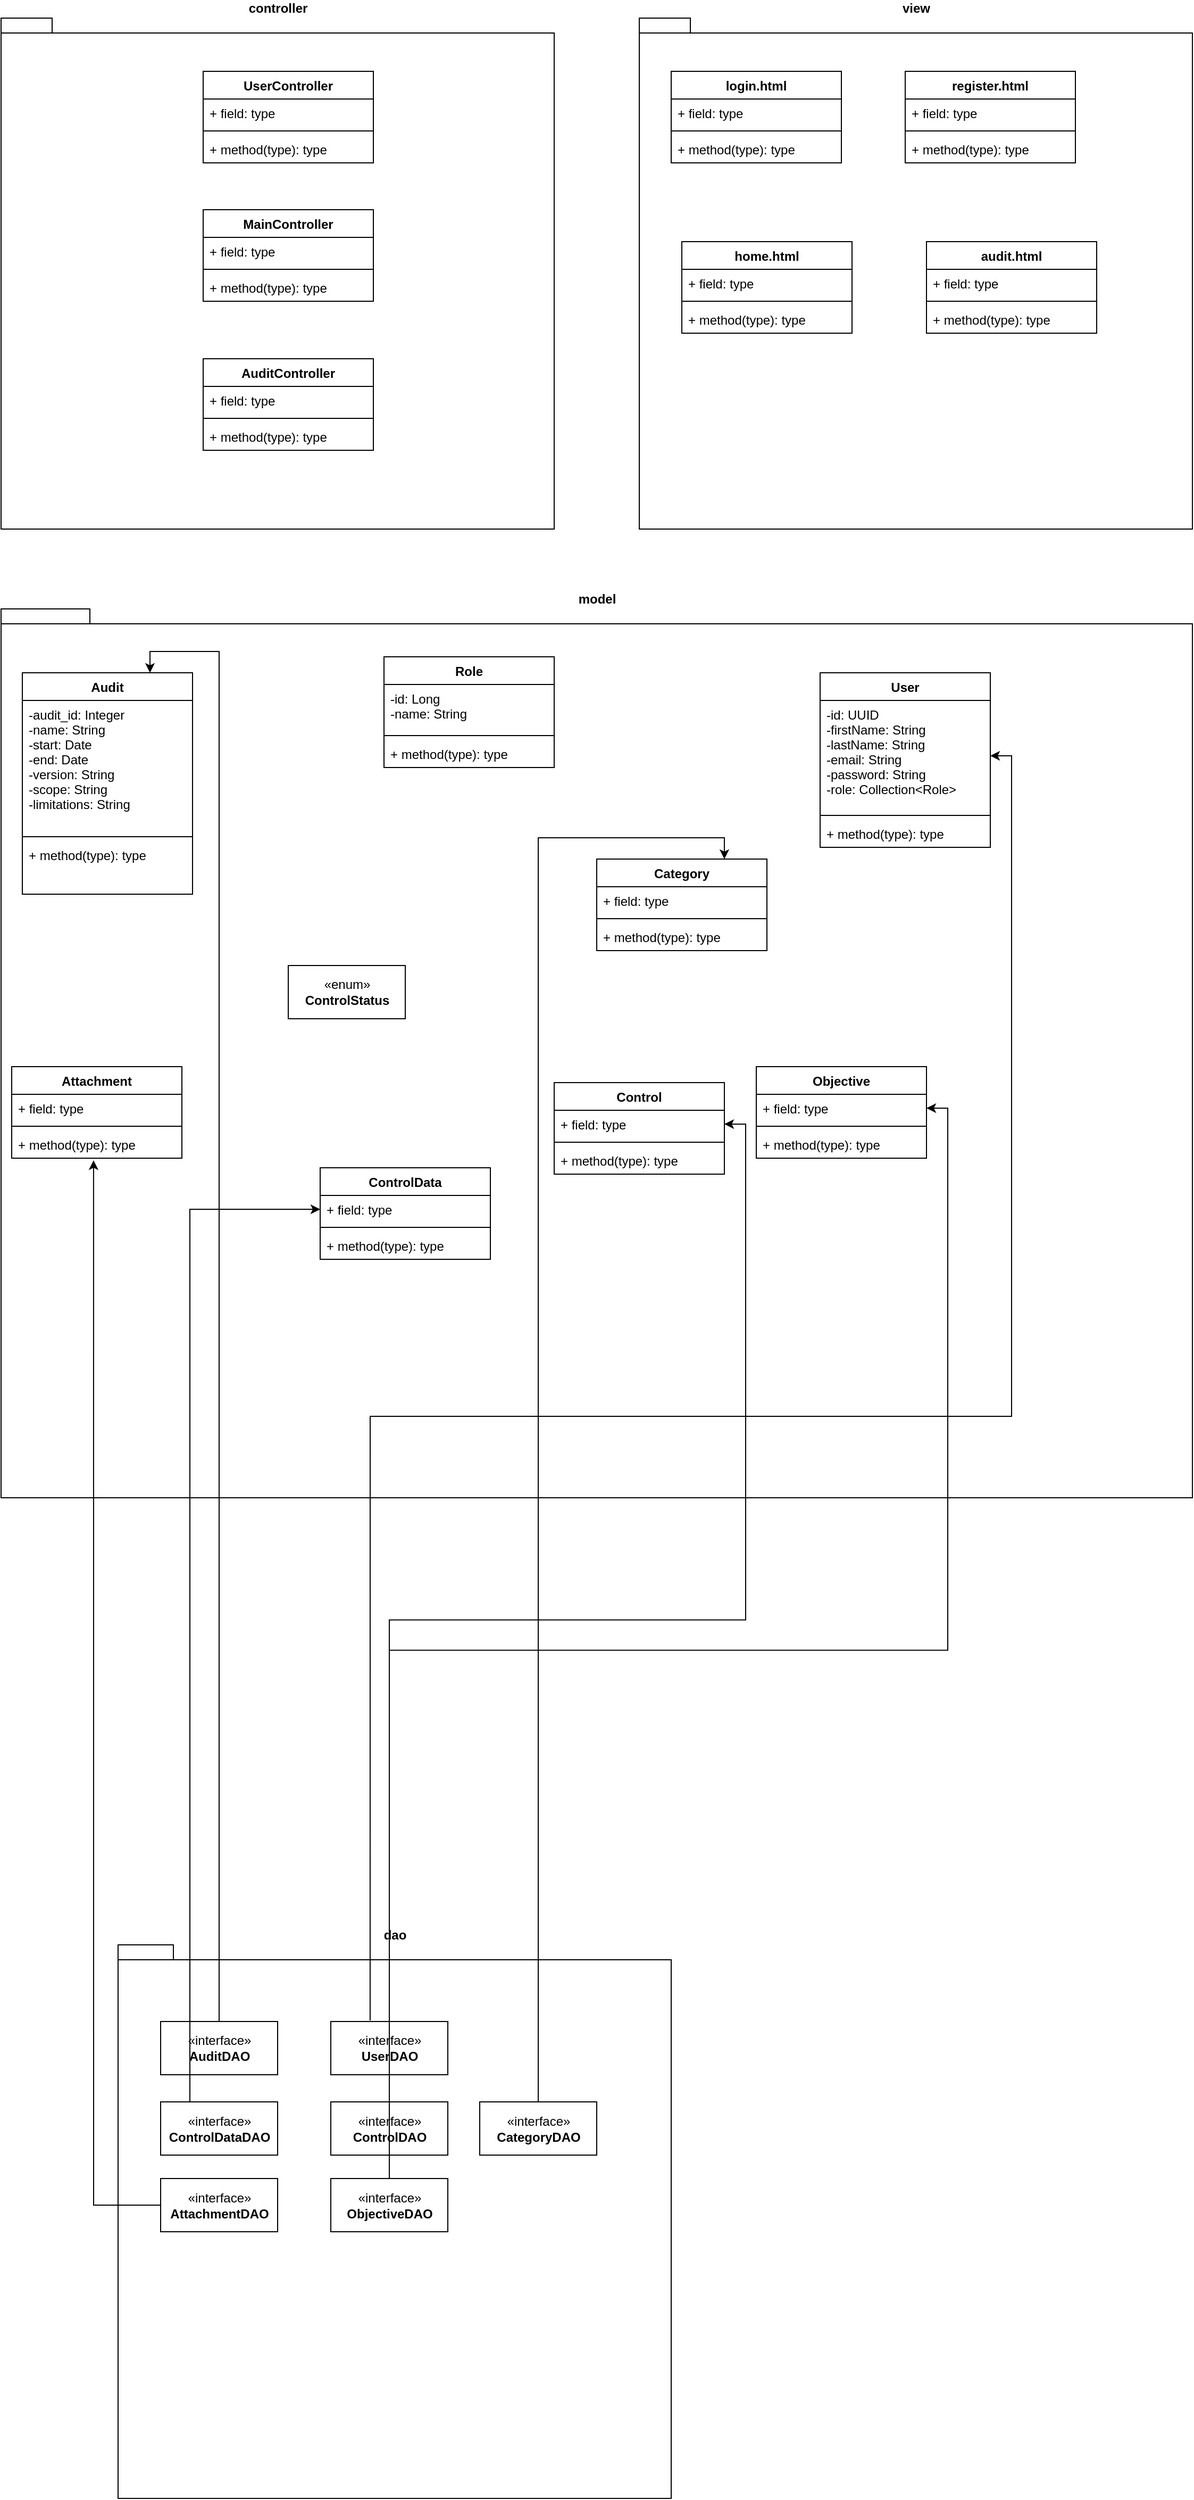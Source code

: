 <mxfile version="14.6.6" type="github">
  <diagram id="kV6jJbXeaDeTd83aYg1n" name="Page-1">
    <mxGraphModel dx="1221" dy="1813" grid="1" gridSize="10" guides="1" tooltips="1" connect="1" arrows="1" fold="1" page="1" pageScale="1" pageWidth="1000" pageHeight="1169" math="0" shadow="0">
      <root>
        <mxCell id="0" />
        <mxCell id="1" parent="0" />
        <mxCell id="TGRPY4SG1-P_DePeZXBi-2" value="&lt;div&gt;model&lt;/div&gt;" style="shape=folder;fontStyle=1;spacingTop=10;tabWidth=40;tabHeight=14;tabPosition=left;html=1;labelPosition=center;verticalLabelPosition=top;align=center;verticalAlign=bottom;horizontal=1;" parent="1" vertex="1">
          <mxGeometry x="40" y="315" width="1120" height="835" as="geometry" />
        </mxCell>
        <mxCell id="TGRPY4SG1-P_DePeZXBi-5" value="&lt;div&gt;dao&lt;/div&gt;" style="shape=folder;fontStyle=1;spacingTop=10;tabWidth=40;tabHeight=14;tabPosition=left;html=1;labelPosition=center;verticalLabelPosition=top;align=center;verticalAlign=bottom;horizontal=1;" parent="1" vertex="1">
          <mxGeometry x="150" y="1570" width="520" height="520" as="geometry" />
        </mxCell>
        <mxCell id="TGRPY4SG1-P_DePeZXBi-6" value="&lt;div&gt;controller&lt;/div&gt;" style="shape=folder;fontStyle=1;spacingTop=10;tabWidth=40;tabHeight=14;tabPosition=left;html=1;labelPosition=center;verticalLabelPosition=top;align=center;verticalAlign=bottom;horizontal=1;" parent="1" vertex="1">
          <mxGeometry x="40" y="-240" width="520" height="480" as="geometry" />
        </mxCell>
        <mxCell id="TGRPY4SG1-P_DePeZXBi-7" value="view" style="shape=folder;fontStyle=1;spacingTop=10;tabWidth=40;tabHeight=14;tabPosition=left;html=1;labelPosition=center;verticalLabelPosition=top;align=center;verticalAlign=bottom;horizontal=1;" parent="1" vertex="1">
          <mxGeometry x="640" y="-240" width="520" height="480" as="geometry" />
        </mxCell>
        <mxCell id="TGRPY4SG1-P_DePeZXBi-8" value="AuditController" style="swimlane;fontStyle=1;align=center;verticalAlign=top;childLayout=stackLayout;horizontal=1;startSize=26;horizontalStack=0;resizeParent=1;resizeParentMax=0;resizeLast=0;collapsible=1;marginBottom=0;" parent="1" vertex="1">
          <mxGeometry x="230" y="80" width="160" height="86" as="geometry" />
        </mxCell>
        <mxCell id="TGRPY4SG1-P_DePeZXBi-9" value="+ field: type" style="text;strokeColor=none;fillColor=none;align=left;verticalAlign=top;spacingLeft=4;spacingRight=4;overflow=hidden;rotatable=0;points=[[0,0.5],[1,0.5]];portConstraint=eastwest;" parent="TGRPY4SG1-P_DePeZXBi-8" vertex="1">
          <mxGeometry y="26" width="160" height="26" as="geometry" />
        </mxCell>
        <mxCell id="TGRPY4SG1-P_DePeZXBi-10" value="" style="line;strokeWidth=1;fillColor=none;align=left;verticalAlign=middle;spacingTop=-1;spacingLeft=3;spacingRight=3;rotatable=0;labelPosition=right;points=[];portConstraint=eastwest;" parent="TGRPY4SG1-P_DePeZXBi-8" vertex="1">
          <mxGeometry y="52" width="160" height="8" as="geometry" />
        </mxCell>
        <mxCell id="TGRPY4SG1-P_DePeZXBi-11" value="+ method(type): type" style="text;strokeColor=none;fillColor=none;align=left;verticalAlign=top;spacingLeft=4;spacingRight=4;overflow=hidden;rotatable=0;points=[[0,0.5],[1,0.5]];portConstraint=eastwest;" parent="TGRPY4SG1-P_DePeZXBi-8" vertex="1">
          <mxGeometry y="60" width="160" height="26" as="geometry" />
        </mxCell>
        <mxCell id="TGRPY4SG1-P_DePeZXBi-12" value="MainController&#xa;" style="swimlane;fontStyle=1;align=center;verticalAlign=top;childLayout=stackLayout;horizontal=1;startSize=26;horizontalStack=0;resizeParent=1;resizeParentMax=0;resizeLast=0;collapsible=1;marginBottom=0;" parent="1" vertex="1">
          <mxGeometry x="230" y="-60" width="160" height="86" as="geometry" />
        </mxCell>
        <mxCell id="TGRPY4SG1-P_DePeZXBi-13" value="+ field: type" style="text;strokeColor=none;fillColor=none;align=left;verticalAlign=top;spacingLeft=4;spacingRight=4;overflow=hidden;rotatable=0;points=[[0,0.5],[1,0.5]];portConstraint=eastwest;" parent="TGRPY4SG1-P_DePeZXBi-12" vertex="1">
          <mxGeometry y="26" width="160" height="26" as="geometry" />
        </mxCell>
        <mxCell id="TGRPY4SG1-P_DePeZXBi-14" value="" style="line;strokeWidth=1;fillColor=none;align=left;verticalAlign=middle;spacingTop=-1;spacingLeft=3;spacingRight=3;rotatable=0;labelPosition=right;points=[];portConstraint=eastwest;" parent="TGRPY4SG1-P_DePeZXBi-12" vertex="1">
          <mxGeometry y="52" width="160" height="8" as="geometry" />
        </mxCell>
        <mxCell id="TGRPY4SG1-P_DePeZXBi-15" value="+ method(type): type" style="text;strokeColor=none;fillColor=none;align=left;verticalAlign=top;spacingLeft=4;spacingRight=4;overflow=hidden;rotatable=0;points=[[0,0.5],[1,0.5]];portConstraint=eastwest;" parent="TGRPY4SG1-P_DePeZXBi-12" vertex="1">
          <mxGeometry y="60" width="160" height="26" as="geometry" />
        </mxCell>
        <mxCell id="TGRPY4SG1-P_DePeZXBi-16" value="«interface»&lt;br&gt;&lt;b&gt;AuditDAO&lt;/b&gt;" style="html=1;" parent="1" vertex="1">
          <mxGeometry x="190" y="1642" width="110" height="50" as="geometry" />
        </mxCell>
        <mxCell id="TGRPY4SG1-P_DePeZXBi-17" value="«interface»&lt;br&gt;&lt;b&gt;UserDAO&lt;/b&gt;" style="html=1;" parent="1" vertex="1">
          <mxGeometry x="350" y="1642" width="110" height="50" as="geometry" />
        </mxCell>
        <mxCell id="TGRPY4SG1-P_DePeZXBi-18" value="«interface»&lt;br&gt;&lt;b&gt;ControlDataDAO&lt;/b&gt;" style="html=1;" parent="1" vertex="1">
          <mxGeometry x="190" y="1717.5" width="110" height="50" as="geometry" />
        </mxCell>
        <mxCell id="TGRPY4SG1-P_DePeZXBi-19" value="«interface»&lt;br&gt;&lt;b&gt;ControlDAO&lt;/b&gt;" style="html=1;" parent="1" vertex="1">
          <mxGeometry x="350" y="1717.5" width="110" height="50" as="geometry" />
        </mxCell>
        <mxCell id="TGRPY4SG1-P_DePeZXBi-20" value="«interface»&lt;br&gt;&lt;b&gt;AttachmentDAO&lt;/b&gt;" style="html=1;" parent="1" vertex="1">
          <mxGeometry x="190" y="1789.5" width="110" height="50" as="geometry" />
        </mxCell>
        <mxCell id="TGRPY4SG1-P_DePeZXBi-21" value="User" style="swimlane;fontStyle=1;align=center;verticalAlign=top;childLayout=stackLayout;horizontal=1;startSize=26;horizontalStack=0;resizeParent=1;resizeParentMax=0;resizeLast=0;collapsible=1;marginBottom=0;" parent="1" vertex="1">
          <mxGeometry x="810" y="375" width="160" height="164" as="geometry" />
        </mxCell>
        <mxCell id="TGRPY4SG1-P_DePeZXBi-22" value="-id: UUID&#xa;-firstName: String&#xa;-lastName: String&#xa;-email: String&#xa;-password: String&#xa;-role: Collection&lt;Role&gt;&#xa;" style="text;strokeColor=none;fillColor=none;align=left;verticalAlign=top;spacingLeft=4;spacingRight=4;overflow=hidden;rotatable=0;points=[[0,0.5],[1,0.5]];portConstraint=eastwest;" parent="TGRPY4SG1-P_DePeZXBi-21" vertex="1">
          <mxGeometry y="26" width="160" height="104" as="geometry" />
        </mxCell>
        <mxCell id="TGRPY4SG1-P_DePeZXBi-23" value="" style="line;strokeWidth=1;fillColor=none;align=left;verticalAlign=middle;spacingTop=-1;spacingLeft=3;spacingRight=3;rotatable=0;labelPosition=right;points=[];portConstraint=eastwest;" parent="TGRPY4SG1-P_DePeZXBi-21" vertex="1">
          <mxGeometry y="130" width="160" height="8" as="geometry" />
        </mxCell>
        <mxCell id="TGRPY4SG1-P_DePeZXBi-24" value="+ method(type): type" style="text;strokeColor=none;fillColor=none;align=left;verticalAlign=top;spacingLeft=4;spacingRight=4;overflow=hidden;rotatable=0;points=[[0,0.5],[1,0.5]];portConstraint=eastwest;" parent="TGRPY4SG1-P_DePeZXBi-21" vertex="1">
          <mxGeometry y="138" width="160" height="26" as="geometry" />
        </mxCell>
        <mxCell id="EI2_7Ju2b1ghC12EQIQY-25" style="edgeStyle=orthogonalEdgeStyle;rounded=0;orthogonalLoop=1;jettySize=auto;html=1;exitX=0.5;exitY=0;exitDx=0;exitDy=0;entryX=0.75;entryY=0;entryDx=0;entryDy=0;" parent="1" source="TGRPY4SG1-P_DePeZXBi-16" target="TGRPY4SG1-P_DePeZXBi-25" edge="1">
          <mxGeometry relative="1" as="geometry" />
        </mxCell>
        <mxCell id="TGRPY4SG1-P_DePeZXBi-25" value="Audit" style="swimlane;fontStyle=1;align=center;verticalAlign=top;childLayout=stackLayout;horizontal=1;startSize=26;horizontalStack=0;resizeParent=1;resizeParentMax=0;resizeLast=0;collapsible=1;marginBottom=0;" parent="1" vertex="1">
          <mxGeometry x="60" y="375" width="160" height="208" as="geometry" />
        </mxCell>
        <mxCell id="TGRPY4SG1-P_DePeZXBi-26" value="-audit_id: Integer&#xa;-name: String&#xa;-start: Date&#xa;-end: Date&#xa;-version: String&#xa;-scope: String&#xa;-limitations: String&#xa;&#xa;" style="text;strokeColor=none;fillColor=none;align=left;verticalAlign=top;spacingLeft=4;spacingRight=4;overflow=hidden;rotatable=0;points=[[0,0.5],[1,0.5]];portConstraint=eastwest;" parent="TGRPY4SG1-P_DePeZXBi-25" vertex="1">
          <mxGeometry y="26" width="160" height="124" as="geometry" />
        </mxCell>
        <mxCell id="TGRPY4SG1-P_DePeZXBi-27" value="" style="line;strokeWidth=1;fillColor=none;align=left;verticalAlign=middle;spacingTop=-1;spacingLeft=3;spacingRight=3;rotatable=0;labelPosition=right;points=[];portConstraint=eastwest;" parent="TGRPY4SG1-P_DePeZXBi-25" vertex="1">
          <mxGeometry y="150" width="160" height="8" as="geometry" />
        </mxCell>
        <mxCell id="TGRPY4SG1-P_DePeZXBi-28" value="+ method(type): type" style="text;strokeColor=none;fillColor=none;align=left;verticalAlign=top;spacingLeft=4;spacingRight=4;overflow=hidden;rotatable=0;points=[[0,0.5],[1,0.5]];portConstraint=eastwest;" parent="TGRPY4SG1-P_DePeZXBi-25" vertex="1">
          <mxGeometry y="158" width="160" height="50" as="geometry" />
        </mxCell>
        <mxCell id="TGRPY4SG1-P_DePeZXBi-29" value="Control" style="swimlane;fontStyle=1;align=center;verticalAlign=top;childLayout=stackLayout;horizontal=1;startSize=26;horizontalStack=0;resizeParent=1;resizeParentMax=0;resizeLast=0;collapsible=1;marginBottom=0;" parent="1" vertex="1">
          <mxGeometry x="560" y="760" width="160" height="86" as="geometry" />
        </mxCell>
        <mxCell id="TGRPY4SG1-P_DePeZXBi-30" value="+ field: type" style="text;strokeColor=none;fillColor=none;align=left;verticalAlign=top;spacingLeft=4;spacingRight=4;overflow=hidden;rotatable=0;points=[[0,0.5],[1,0.5]];portConstraint=eastwest;" parent="TGRPY4SG1-P_DePeZXBi-29" vertex="1">
          <mxGeometry y="26" width="160" height="26" as="geometry" />
        </mxCell>
        <mxCell id="TGRPY4SG1-P_DePeZXBi-31" value="" style="line;strokeWidth=1;fillColor=none;align=left;verticalAlign=middle;spacingTop=-1;spacingLeft=3;spacingRight=3;rotatable=0;labelPosition=right;points=[];portConstraint=eastwest;" parent="TGRPY4SG1-P_DePeZXBi-29" vertex="1">
          <mxGeometry y="52" width="160" height="8" as="geometry" />
        </mxCell>
        <mxCell id="TGRPY4SG1-P_DePeZXBi-32" value="+ method(type): type" style="text;strokeColor=none;fillColor=none;align=left;verticalAlign=top;spacingLeft=4;spacingRight=4;overflow=hidden;rotatable=0;points=[[0,0.5],[1,0.5]];portConstraint=eastwest;" parent="TGRPY4SG1-P_DePeZXBi-29" vertex="1">
          <mxGeometry y="60" width="160" height="26" as="geometry" />
        </mxCell>
        <mxCell id="TGRPY4SG1-P_DePeZXBi-33" value="ControlData" style="swimlane;fontStyle=1;align=center;verticalAlign=top;childLayout=stackLayout;horizontal=1;startSize=26;horizontalStack=0;resizeParent=1;resizeParentMax=0;resizeLast=0;collapsible=1;marginBottom=0;" parent="1" vertex="1">
          <mxGeometry x="340" y="840" width="160" height="86" as="geometry" />
        </mxCell>
        <mxCell id="TGRPY4SG1-P_DePeZXBi-34" value="+ field: type" style="text;strokeColor=none;fillColor=none;align=left;verticalAlign=top;spacingLeft=4;spacingRight=4;overflow=hidden;rotatable=0;points=[[0,0.5],[1,0.5]];portConstraint=eastwest;" parent="TGRPY4SG1-P_DePeZXBi-33" vertex="1">
          <mxGeometry y="26" width="160" height="26" as="geometry" />
        </mxCell>
        <mxCell id="TGRPY4SG1-P_DePeZXBi-35" value="" style="line;strokeWidth=1;fillColor=none;align=left;verticalAlign=middle;spacingTop=-1;spacingLeft=3;spacingRight=3;rotatable=0;labelPosition=right;points=[];portConstraint=eastwest;" parent="TGRPY4SG1-P_DePeZXBi-33" vertex="1">
          <mxGeometry y="52" width="160" height="8" as="geometry" />
        </mxCell>
        <mxCell id="TGRPY4SG1-P_DePeZXBi-36" value="+ method(type): type" style="text;strokeColor=none;fillColor=none;align=left;verticalAlign=top;spacingLeft=4;spacingRight=4;overflow=hidden;rotatable=0;points=[[0,0.5],[1,0.5]];portConstraint=eastwest;" parent="TGRPY4SG1-P_DePeZXBi-33" vertex="1">
          <mxGeometry y="60" width="160" height="26" as="geometry" />
        </mxCell>
        <mxCell id="TGRPY4SG1-P_DePeZXBi-39" value="login.html" style="swimlane;fontStyle=1;align=center;verticalAlign=top;childLayout=stackLayout;horizontal=1;startSize=26;horizontalStack=0;resizeParent=1;resizeParentMax=0;resizeLast=0;collapsible=1;marginBottom=0;" parent="1" vertex="1">
          <mxGeometry x="670" y="-190" width="160" height="86" as="geometry" />
        </mxCell>
        <mxCell id="TGRPY4SG1-P_DePeZXBi-40" value="+ field: type" style="text;strokeColor=none;fillColor=none;align=left;verticalAlign=top;spacingLeft=4;spacingRight=4;overflow=hidden;rotatable=0;points=[[0,0.5],[1,0.5]];portConstraint=eastwest;" parent="TGRPY4SG1-P_DePeZXBi-39" vertex="1">
          <mxGeometry y="26" width="160" height="26" as="geometry" />
        </mxCell>
        <mxCell id="TGRPY4SG1-P_DePeZXBi-41" value="" style="line;strokeWidth=1;fillColor=none;align=left;verticalAlign=middle;spacingTop=-1;spacingLeft=3;spacingRight=3;rotatable=0;labelPosition=right;points=[];portConstraint=eastwest;" parent="TGRPY4SG1-P_DePeZXBi-39" vertex="1">
          <mxGeometry y="52" width="160" height="8" as="geometry" />
        </mxCell>
        <mxCell id="TGRPY4SG1-P_DePeZXBi-42" value="+ method(type): type" style="text;strokeColor=none;fillColor=none;align=left;verticalAlign=top;spacingLeft=4;spacingRight=4;overflow=hidden;rotatable=0;points=[[0,0.5],[1,0.5]];portConstraint=eastwest;" parent="TGRPY4SG1-P_DePeZXBi-39" vertex="1">
          <mxGeometry y="60" width="160" height="26" as="geometry" />
        </mxCell>
        <mxCell id="TGRPY4SG1-P_DePeZXBi-43" value="register.html" style="swimlane;fontStyle=1;align=center;verticalAlign=top;childLayout=stackLayout;horizontal=1;startSize=26;horizontalStack=0;resizeParent=1;resizeParentMax=0;resizeLast=0;collapsible=1;marginBottom=0;" parent="1" vertex="1">
          <mxGeometry x="890" y="-190" width="160" height="86" as="geometry" />
        </mxCell>
        <mxCell id="TGRPY4SG1-P_DePeZXBi-44" value="+ field: type" style="text;strokeColor=none;fillColor=none;align=left;verticalAlign=top;spacingLeft=4;spacingRight=4;overflow=hidden;rotatable=0;points=[[0,0.5],[1,0.5]];portConstraint=eastwest;" parent="TGRPY4SG1-P_DePeZXBi-43" vertex="1">
          <mxGeometry y="26" width="160" height="26" as="geometry" />
        </mxCell>
        <mxCell id="TGRPY4SG1-P_DePeZXBi-45" value="" style="line;strokeWidth=1;fillColor=none;align=left;verticalAlign=middle;spacingTop=-1;spacingLeft=3;spacingRight=3;rotatable=0;labelPosition=right;points=[];portConstraint=eastwest;" parent="TGRPY4SG1-P_DePeZXBi-43" vertex="1">
          <mxGeometry y="52" width="160" height="8" as="geometry" />
        </mxCell>
        <mxCell id="TGRPY4SG1-P_DePeZXBi-46" value="+ method(type): type" style="text;strokeColor=none;fillColor=none;align=left;verticalAlign=top;spacingLeft=4;spacingRight=4;overflow=hidden;rotatable=0;points=[[0,0.5],[1,0.5]];portConstraint=eastwest;" parent="TGRPY4SG1-P_DePeZXBi-43" vertex="1">
          <mxGeometry y="60" width="160" height="26" as="geometry" />
        </mxCell>
        <mxCell id="TGRPY4SG1-P_DePeZXBi-47" value="UserController" style="swimlane;fontStyle=1;align=center;verticalAlign=top;childLayout=stackLayout;horizontal=1;startSize=26;horizontalStack=0;resizeParent=1;resizeParentMax=0;resizeLast=0;collapsible=1;marginBottom=0;" parent="1" vertex="1">
          <mxGeometry x="230" y="-190" width="160" height="86" as="geometry" />
        </mxCell>
        <mxCell id="TGRPY4SG1-P_DePeZXBi-48" value="+ field: type" style="text;strokeColor=none;fillColor=none;align=left;verticalAlign=top;spacingLeft=4;spacingRight=4;overflow=hidden;rotatable=0;points=[[0,0.5],[1,0.5]];portConstraint=eastwest;" parent="TGRPY4SG1-P_DePeZXBi-47" vertex="1">
          <mxGeometry y="26" width="160" height="26" as="geometry" />
        </mxCell>
        <mxCell id="TGRPY4SG1-P_DePeZXBi-49" value="" style="line;strokeWidth=1;fillColor=none;align=left;verticalAlign=middle;spacingTop=-1;spacingLeft=3;spacingRight=3;rotatable=0;labelPosition=right;points=[];portConstraint=eastwest;" parent="TGRPY4SG1-P_DePeZXBi-47" vertex="1">
          <mxGeometry y="52" width="160" height="8" as="geometry" />
        </mxCell>
        <mxCell id="TGRPY4SG1-P_DePeZXBi-50" value="+ method(type): type" style="text;strokeColor=none;fillColor=none;align=left;verticalAlign=top;spacingLeft=4;spacingRight=4;overflow=hidden;rotatable=0;points=[[0,0.5],[1,0.5]];portConstraint=eastwest;" parent="TGRPY4SG1-P_DePeZXBi-47" vertex="1">
          <mxGeometry y="60" width="160" height="26" as="geometry" />
        </mxCell>
        <mxCell id="jLTHlrMyGeRYRk5m-rzJ-1" value="«interface»&lt;br&gt;&lt;b&gt;ObjectiveDAO&lt;/b&gt;" style="html=1;" parent="1" vertex="1">
          <mxGeometry x="350" y="1789.5" width="110" height="50" as="geometry" />
        </mxCell>
        <mxCell id="EI2_7Ju2b1ghC12EQIQY-1" value="home.html" style="swimlane;fontStyle=1;align=center;verticalAlign=top;childLayout=stackLayout;horizontal=1;startSize=26;horizontalStack=0;resizeParent=1;resizeParentMax=0;resizeLast=0;collapsible=1;marginBottom=0;" parent="1" vertex="1">
          <mxGeometry x="680" y="-30" width="160" height="86" as="geometry" />
        </mxCell>
        <mxCell id="EI2_7Ju2b1ghC12EQIQY-2" value="+ field: type" style="text;strokeColor=none;fillColor=none;align=left;verticalAlign=top;spacingLeft=4;spacingRight=4;overflow=hidden;rotatable=0;points=[[0,0.5],[1,0.5]];portConstraint=eastwest;" parent="EI2_7Ju2b1ghC12EQIQY-1" vertex="1">
          <mxGeometry y="26" width="160" height="26" as="geometry" />
        </mxCell>
        <mxCell id="EI2_7Ju2b1ghC12EQIQY-3" value="" style="line;strokeWidth=1;fillColor=none;align=left;verticalAlign=middle;spacingTop=-1;spacingLeft=3;spacingRight=3;rotatable=0;labelPosition=right;points=[];portConstraint=eastwest;" parent="EI2_7Ju2b1ghC12EQIQY-1" vertex="1">
          <mxGeometry y="52" width="160" height="8" as="geometry" />
        </mxCell>
        <mxCell id="EI2_7Ju2b1ghC12EQIQY-4" value="+ method(type): type" style="text;strokeColor=none;fillColor=none;align=left;verticalAlign=top;spacingLeft=4;spacingRight=4;overflow=hidden;rotatable=0;points=[[0,0.5],[1,0.5]];portConstraint=eastwest;" parent="EI2_7Ju2b1ghC12EQIQY-1" vertex="1">
          <mxGeometry y="60" width="160" height="26" as="geometry" />
        </mxCell>
        <mxCell id="EI2_7Ju2b1ghC12EQIQY-5" value="audit.html" style="swimlane;fontStyle=1;align=center;verticalAlign=top;childLayout=stackLayout;horizontal=1;startSize=26;horizontalStack=0;resizeParent=1;resizeParentMax=0;resizeLast=0;collapsible=1;marginBottom=0;" parent="1" vertex="1">
          <mxGeometry x="910" y="-30" width="160" height="86" as="geometry" />
        </mxCell>
        <mxCell id="EI2_7Ju2b1ghC12EQIQY-6" value="+ field: type" style="text;strokeColor=none;fillColor=none;align=left;verticalAlign=top;spacingLeft=4;spacingRight=4;overflow=hidden;rotatable=0;points=[[0,0.5],[1,0.5]];portConstraint=eastwest;" parent="EI2_7Ju2b1ghC12EQIQY-5" vertex="1">
          <mxGeometry y="26" width="160" height="26" as="geometry" />
        </mxCell>
        <mxCell id="EI2_7Ju2b1ghC12EQIQY-7" value="" style="line;strokeWidth=1;fillColor=none;align=left;verticalAlign=middle;spacingTop=-1;spacingLeft=3;spacingRight=3;rotatable=0;labelPosition=right;points=[];portConstraint=eastwest;" parent="EI2_7Ju2b1ghC12EQIQY-5" vertex="1">
          <mxGeometry y="52" width="160" height="8" as="geometry" />
        </mxCell>
        <mxCell id="EI2_7Ju2b1ghC12EQIQY-8" value="+ method(type): type" style="text;strokeColor=none;fillColor=none;align=left;verticalAlign=top;spacingLeft=4;spacingRight=4;overflow=hidden;rotatable=0;points=[[0,0.5],[1,0.5]];portConstraint=eastwest;" parent="EI2_7Ju2b1ghC12EQIQY-5" vertex="1">
          <mxGeometry y="60" width="160" height="26" as="geometry" />
        </mxCell>
        <mxCell id="EI2_7Ju2b1ghC12EQIQY-9" value="Attachment" style="swimlane;fontStyle=1;align=center;verticalAlign=top;childLayout=stackLayout;horizontal=1;startSize=26;horizontalStack=0;resizeParent=1;resizeParentMax=0;resizeLast=0;collapsible=1;marginBottom=0;" parent="1" vertex="1">
          <mxGeometry x="50" y="745" width="160" height="86" as="geometry" />
        </mxCell>
        <mxCell id="EI2_7Ju2b1ghC12EQIQY-10" value="+ field: type" style="text;strokeColor=none;fillColor=none;align=left;verticalAlign=top;spacingLeft=4;spacingRight=4;overflow=hidden;rotatable=0;points=[[0,0.5],[1,0.5]];portConstraint=eastwest;" parent="EI2_7Ju2b1ghC12EQIQY-9" vertex="1">
          <mxGeometry y="26" width="160" height="26" as="geometry" />
        </mxCell>
        <mxCell id="EI2_7Ju2b1ghC12EQIQY-11" value="" style="line;strokeWidth=1;fillColor=none;align=left;verticalAlign=middle;spacingTop=-1;spacingLeft=3;spacingRight=3;rotatable=0;labelPosition=right;points=[];portConstraint=eastwest;" parent="EI2_7Ju2b1ghC12EQIQY-9" vertex="1">
          <mxGeometry y="52" width="160" height="8" as="geometry" />
        </mxCell>
        <mxCell id="EI2_7Ju2b1ghC12EQIQY-12" value="+ method(type): type" style="text;strokeColor=none;fillColor=none;align=left;verticalAlign=top;spacingLeft=4;spacingRight=4;overflow=hidden;rotatable=0;points=[[0,0.5],[1,0.5]];portConstraint=eastwest;" parent="EI2_7Ju2b1ghC12EQIQY-9" vertex="1">
          <mxGeometry y="60" width="160" height="26" as="geometry" />
        </mxCell>
        <mxCell id="EI2_7Ju2b1ghC12EQIQY-13" value="Objective&#xa;" style="swimlane;fontStyle=1;align=center;verticalAlign=top;childLayout=stackLayout;horizontal=1;startSize=26;horizontalStack=0;resizeParent=1;resizeParentMax=0;resizeLast=0;collapsible=1;marginBottom=0;" parent="1" vertex="1">
          <mxGeometry x="750" y="745" width="160" height="86" as="geometry" />
        </mxCell>
        <mxCell id="EI2_7Ju2b1ghC12EQIQY-14" value="+ field: type" style="text;strokeColor=none;fillColor=none;align=left;verticalAlign=top;spacingLeft=4;spacingRight=4;overflow=hidden;rotatable=0;points=[[0,0.5],[1,0.5]];portConstraint=eastwest;" parent="EI2_7Ju2b1ghC12EQIQY-13" vertex="1">
          <mxGeometry y="26" width="160" height="26" as="geometry" />
        </mxCell>
        <mxCell id="EI2_7Ju2b1ghC12EQIQY-15" value="" style="line;strokeWidth=1;fillColor=none;align=left;verticalAlign=middle;spacingTop=-1;spacingLeft=3;spacingRight=3;rotatable=0;labelPosition=right;points=[];portConstraint=eastwest;" parent="EI2_7Ju2b1ghC12EQIQY-13" vertex="1">
          <mxGeometry y="52" width="160" height="8" as="geometry" />
        </mxCell>
        <mxCell id="EI2_7Ju2b1ghC12EQIQY-16" value="+ method(type): type" style="text;strokeColor=none;fillColor=none;align=left;verticalAlign=top;spacingLeft=4;spacingRight=4;overflow=hidden;rotatable=0;points=[[0,0.5],[1,0.5]];portConstraint=eastwest;" parent="EI2_7Ju2b1ghC12EQIQY-13" vertex="1">
          <mxGeometry y="60" width="160" height="26" as="geometry" />
        </mxCell>
        <mxCell id="EI2_7Ju2b1ghC12EQIQY-27" style="edgeStyle=orthogonalEdgeStyle;rounded=0;orthogonalLoop=1;jettySize=auto;html=1;entryX=0.75;entryY=0;entryDx=0;entryDy=0;" parent="1" source="EI2_7Ju2b1ghC12EQIQY-21" target="EI2_7Ju2b1ghC12EQIQY-17" edge="1">
          <mxGeometry relative="1" as="geometry" />
        </mxCell>
        <mxCell id="EI2_7Ju2b1ghC12EQIQY-17" value="Category" style="swimlane;fontStyle=1;align=center;verticalAlign=top;childLayout=stackLayout;horizontal=1;startSize=26;horizontalStack=0;resizeParent=1;resizeParentMax=0;resizeLast=0;collapsible=1;marginBottom=0;" parent="1" vertex="1">
          <mxGeometry x="600" y="550" width="160" height="86" as="geometry" />
        </mxCell>
        <mxCell id="EI2_7Ju2b1ghC12EQIQY-18" value="+ field: type" style="text;strokeColor=none;fillColor=none;align=left;verticalAlign=top;spacingLeft=4;spacingRight=4;overflow=hidden;rotatable=0;points=[[0,0.5],[1,0.5]];portConstraint=eastwest;" parent="EI2_7Ju2b1ghC12EQIQY-17" vertex="1">
          <mxGeometry y="26" width="160" height="26" as="geometry" />
        </mxCell>
        <mxCell id="EI2_7Ju2b1ghC12EQIQY-19" value="" style="line;strokeWidth=1;fillColor=none;align=left;verticalAlign=middle;spacingTop=-1;spacingLeft=3;spacingRight=3;rotatable=0;labelPosition=right;points=[];portConstraint=eastwest;" parent="EI2_7Ju2b1ghC12EQIQY-17" vertex="1">
          <mxGeometry y="52" width="160" height="8" as="geometry" />
        </mxCell>
        <mxCell id="EI2_7Ju2b1ghC12EQIQY-20" value="+ method(type): type" style="text;strokeColor=none;fillColor=none;align=left;verticalAlign=top;spacingLeft=4;spacingRight=4;overflow=hidden;rotatable=0;points=[[0,0.5],[1,0.5]];portConstraint=eastwest;" parent="EI2_7Ju2b1ghC12EQIQY-17" vertex="1">
          <mxGeometry y="60" width="160" height="26" as="geometry" />
        </mxCell>
        <mxCell id="EI2_7Ju2b1ghC12EQIQY-21" value="«interface»&lt;br&gt;&lt;b&gt;CategoryDAO&lt;/b&gt;" style="html=1;" parent="1" vertex="1">
          <mxGeometry x="490" y="1717.5" width="110" height="50" as="geometry" />
        </mxCell>
        <mxCell id="EI2_7Ju2b1ghC12EQIQY-22" style="edgeStyle=orthogonalEdgeStyle;rounded=0;orthogonalLoop=1;jettySize=auto;html=1;exitX=0.336;exitY=-0.02;exitDx=0;exitDy=0;entryX=1;entryY=0.5;entryDx=0;entryDy=0;exitPerimeter=0;" parent="1" source="TGRPY4SG1-P_DePeZXBi-17" target="TGRPY4SG1-P_DePeZXBi-22" edge="1">
          <mxGeometry relative="1" as="geometry" />
        </mxCell>
        <mxCell id="EI2_7Ju2b1ghC12EQIQY-23" style="edgeStyle=orthogonalEdgeStyle;rounded=0;orthogonalLoop=1;jettySize=auto;html=1;entryX=1;entryY=0.5;entryDx=0;entryDy=0;" parent="1" source="TGRPY4SG1-P_DePeZXBi-19" target="TGRPY4SG1-P_DePeZXBi-30" edge="1">
          <mxGeometry relative="1" as="geometry" />
        </mxCell>
        <mxCell id="EI2_7Ju2b1ghC12EQIQY-24" style="edgeStyle=orthogonalEdgeStyle;rounded=0;orthogonalLoop=1;jettySize=auto;html=1;exitX=0.25;exitY=0;exitDx=0;exitDy=0;entryX=0;entryY=0.5;entryDx=0;entryDy=0;" parent="1" source="TGRPY4SG1-P_DePeZXBi-18" target="TGRPY4SG1-P_DePeZXBi-34" edge="1">
          <mxGeometry relative="1" as="geometry">
            <Array as="points">
              <mxPoint x="217" y="879" />
            </Array>
          </mxGeometry>
        </mxCell>
        <mxCell id="EI2_7Ju2b1ghC12EQIQY-26" style="edgeStyle=orthogonalEdgeStyle;rounded=0;orthogonalLoop=1;jettySize=auto;html=1;entryX=0.481;entryY=1.077;entryDx=0;entryDy=0;entryPerimeter=0;" parent="1" source="TGRPY4SG1-P_DePeZXBi-20" target="EI2_7Ju2b1ghC12EQIQY-12" edge="1">
          <mxGeometry relative="1" as="geometry">
            <Array as="points">
              <mxPoint x="127" y="1814" />
            </Array>
          </mxGeometry>
        </mxCell>
        <mxCell id="EI2_7Ju2b1ghC12EQIQY-28" style="edgeStyle=orthogonalEdgeStyle;rounded=0;orthogonalLoop=1;jettySize=auto;html=1;entryX=1;entryY=0.5;entryDx=0;entryDy=0;" parent="1" source="jLTHlrMyGeRYRk5m-rzJ-1" target="EI2_7Ju2b1ghC12EQIQY-14" edge="1">
          <mxGeometry relative="1" as="geometry" />
        </mxCell>
        <mxCell id="XUIBHt3WRITkW2NSnqoG-1" value="Role" style="swimlane;fontStyle=1;align=center;verticalAlign=top;childLayout=stackLayout;horizontal=1;startSize=26;horizontalStack=0;resizeParent=1;resizeParentMax=0;resizeLast=0;collapsible=1;marginBottom=0;" vertex="1" parent="1">
          <mxGeometry x="400" y="360" width="160" height="104" as="geometry" />
        </mxCell>
        <mxCell id="XUIBHt3WRITkW2NSnqoG-2" value="-id: Long&#xa;-name: String&#xa;" style="text;strokeColor=none;fillColor=none;align=left;verticalAlign=top;spacingLeft=4;spacingRight=4;overflow=hidden;rotatable=0;points=[[0,0.5],[1,0.5]];portConstraint=eastwest;" vertex="1" parent="XUIBHt3WRITkW2NSnqoG-1">
          <mxGeometry y="26" width="160" height="44" as="geometry" />
        </mxCell>
        <mxCell id="XUIBHt3WRITkW2NSnqoG-3" value="" style="line;strokeWidth=1;fillColor=none;align=left;verticalAlign=middle;spacingTop=-1;spacingLeft=3;spacingRight=3;rotatable=0;labelPosition=right;points=[];portConstraint=eastwest;" vertex="1" parent="XUIBHt3WRITkW2NSnqoG-1">
          <mxGeometry y="70" width="160" height="8" as="geometry" />
        </mxCell>
        <mxCell id="XUIBHt3WRITkW2NSnqoG-4" value="+ method(type): type" style="text;strokeColor=none;fillColor=none;align=left;verticalAlign=top;spacingLeft=4;spacingRight=4;overflow=hidden;rotatable=0;points=[[0,0.5],[1,0.5]];portConstraint=eastwest;" vertex="1" parent="XUIBHt3WRITkW2NSnqoG-1">
          <mxGeometry y="78" width="160" height="26" as="geometry" />
        </mxCell>
        <mxCell id="XUIBHt3WRITkW2NSnqoG-6" value="«enum»&lt;br&gt;&lt;b&gt;ControlStatus&lt;/b&gt;" style="html=1;" vertex="1" parent="1">
          <mxGeometry x="310" y="650" width="110" height="50" as="geometry" />
        </mxCell>
      </root>
    </mxGraphModel>
  </diagram>
</mxfile>
